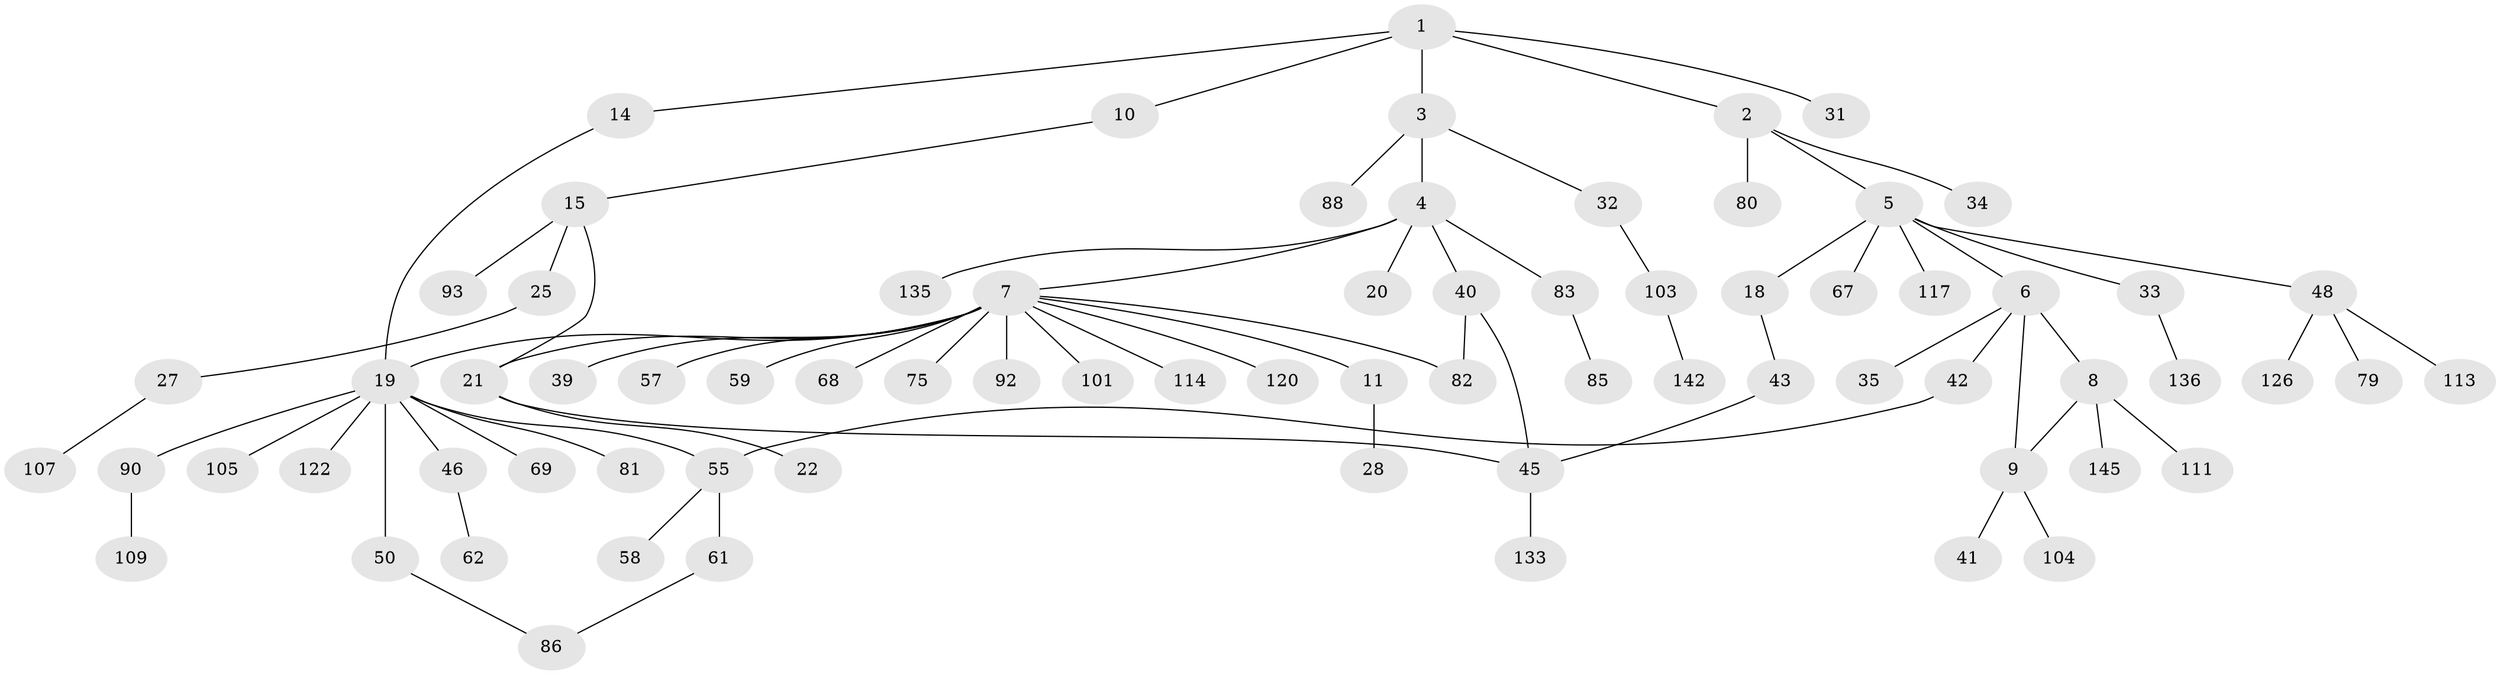 // original degree distribution, {6: 0.020134228187919462, 4: 0.087248322147651, 7: 0.006711409395973154, 5: 0.04697986577181208, 3: 0.087248322147651, 2: 0.3288590604026846, 1: 0.4228187919463087}
// Generated by graph-tools (version 1.1) at 2025/13/03/09/25 04:13:23]
// undirected, 74 vertices, 81 edges
graph export_dot {
graph [start="1"]
  node [color=gray90,style=filled];
  1 [super="+94"];
  2;
  3;
  4 [super="+23"];
  5;
  6;
  7 [super="+17+13"];
  8 [super="+89"];
  9;
  10 [super="+73+112+12"];
  11;
  14;
  15 [super="+26+16+124"];
  18;
  19 [super="+66+24+30+52"];
  20 [super="+96"];
  21 [super="+128+99+60"];
  22 [super="+53"];
  25;
  27 [super="+56+91"];
  28 [super="+64"];
  31 [super="+123"];
  32;
  33;
  34 [super="+72+130+87"];
  35;
  39 [super="+95"];
  40 [super="+98+71"];
  41 [super="+49"];
  42;
  43;
  45 [super="+106+77"];
  46;
  48;
  50;
  55 [super="+125+148"];
  57;
  58 [super="+141+108"];
  59 [super="+74"];
  61 [super="+139"];
  62 [super="+110"];
  67;
  68 [super="+116+78"];
  69;
  75;
  79 [super="+137"];
  80 [super="+118"];
  81;
  82 [super="+129"];
  83;
  85;
  86;
  88;
  90 [super="+102"];
  92;
  93;
  101;
  103;
  104;
  105;
  107;
  109;
  111 [super="+132"];
  113 [super="+143"];
  114 [super="+131"];
  117;
  120;
  122;
  126;
  133;
  135;
  136;
  142;
  145;
  1 -- 2;
  1 -- 3;
  1 -- 10;
  1 -- 14;
  1 -- 31;
  2 -- 5;
  2 -- 34;
  2 -- 80;
  3 -- 4;
  3 -- 32;
  3 -- 88;
  4 -- 7;
  4 -- 20;
  4 -- 40;
  4 -- 83;
  4 -- 135;
  5 -- 6;
  5 -- 18;
  5 -- 33;
  5 -- 48;
  5 -- 67;
  5 -- 117;
  6 -- 8;
  6 -- 35;
  6 -- 42;
  6 -- 9;
  7 -- 11;
  7 -- 57;
  7 -- 120;
  7 -- 114;
  7 -- 68;
  7 -- 101;
  7 -- 39;
  7 -- 75;
  7 -- 82;
  7 -- 21;
  7 -- 59;
  7 -- 92;
  7 -- 19;
  8 -- 9;
  8 -- 145;
  8 -- 111;
  9 -- 41;
  9 -- 104;
  10 -- 15;
  11 -- 28;
  14 -- 19;
  15 -- 93;
  15 -- 25;
  15 -- 21;
  18 -- 43;
  19 -- 50;
  19 -- 69;
  19 -- 55;
  19 -- 105;
  19 -- 122;
  19 -- 81;
  19 -- 90;
  19 -- 46;
  21 -- 22;
  21 -- 45;
  25 -- 27;
  27 -- 107;
  32 -- 103;
  33 -- 136;
  40 -- 82;
  40 -- 45;
  42 -- 55;
  43 -- 45;
  45 -- 133;
  46 -- 62;
  48 -- 79;
  48 -- 113;
  48 -- 126;
  50 -- 86;
  55 -- 58;
  55 -- 61;
  61 -- 86;
  83 -- 85;
  90 -- 109;
  103 -- 142;
}
